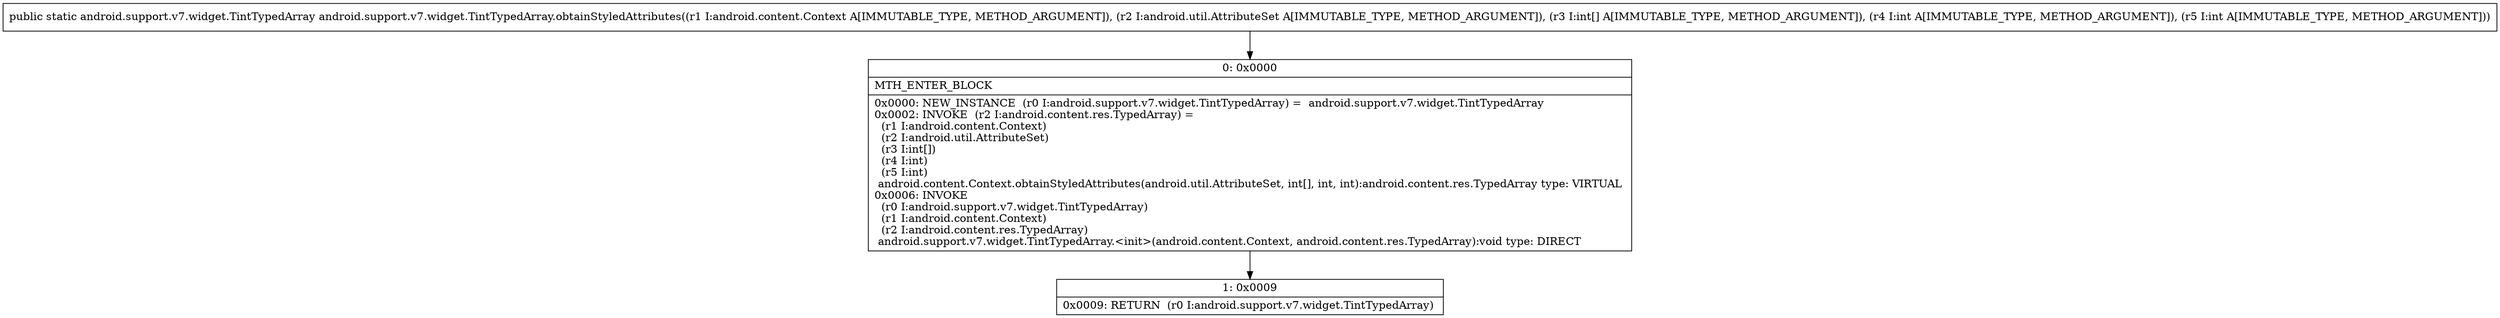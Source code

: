 digraph "CFG forandroid.support.v7.widget.TintTypedArray.obtainStyledAttributes(Landroid\/content\/Context;Landroid\/util\/AttributeSet;[III)Landroid\/support\/v7\/widget\/TintTypedArray;" {
Node_0 [shape=record,label="{0\:\ 0x0000|MTH_ENTER_BLOCK\l|0x0000: NEW_INSTANCE  (r0 I:android.support.v7.widget.TintTypedArray) =  android.support.v7.widget.TintTypedArray \l0x0002: INVOKE  (r2 I:android.content.res.TypedArray) = \l  (r1 I:android.content.Context)\l  (r2 I:android.util.AttributeSet)\l  (r3 I:int[])\l  (r4 I:int)\l  (r5 I:int)\l android.content.Context.obtainStyledAttributes(android.util.AttributeSet, int[], int, int):android.content.res.TypedArray type: VIRTUAL \l0x0006: INVOKE  \l  (r0 I:android.support.v7.widget.TintTypedArray)\l  (r1 I:android.content.Context)\l  (r2 I:android.content.res.TypedArray)\l android.support.v7.widget.TintTypedArray.\<init\>(android.content.Context, android.content.res.TypedArray):void type: DIRECT \l}"];
Node_1 [shape=record,label="{1\:\ 0x0009|0x0009: RETURN  (r0 I:android.support.v7.widget.TintTypedArray) \l}"];
MethodNode[shape=record,label="{public static android.support.v7.widget.TintTypedArray android.support.v7.widget.TintTypedArray.obtainStyledAttributes((r1 I:android.content.Context A[IMMUTABLE_TYPE, METHOD_ARGUMENT]), (r2 I:android.util.AttributeSet A[IMMUTABLE_TYPE, METHOD_ARGUMENT]), (r3 I:int[] A[IMMUTABLE_TYPE, METHOD_ARGUMENT]), (r4 I:int A[IMMUTABLE_TYPE, METHOD_ARGUMENT]), (r5 I:int A[IMMUTABLE_TYPE, METHOD_ARGUMENT])) }"];
MethodNode -> Node_0;
Node_0 -> Node_1;
}

